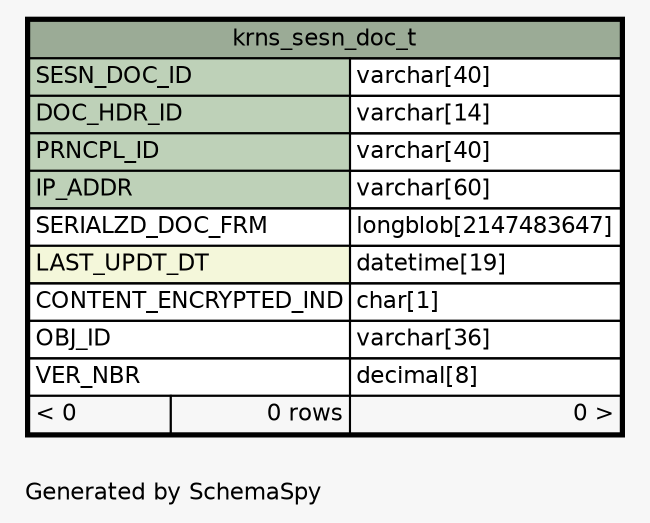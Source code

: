 // dot 2.28.0 on Mac OS X 10.7.2
// SchemaSpy rev 590
digraph "oneDegreeRelationshipsDiagram" {
  graph [
    rankdir="RL"
    bgcolor="#f7f7f7"
    label="\nGenerated by SchemaSpy"
    labeljust="l"
    nodesep="0.18"
    ranksep="0.46"
    fontname="Helvetica"
    fontsize="11"
  ];
  node [
    fontname="Helvetica"
    fontsize="11"
    shape="plaintext"
  ];
  edge [
    arrowsize="0.8"
  ];
  "krns_sesn_doc_t" [
    label=<
    <TABLE BORDER="2" CELLBORDER="1" CELLSPACING="0" BGCOLOR="#ffffff">
      <TR><TD COLSPAN="3" BGCOLOR="#9bab96" ALIGN="CENTER">krns_sesn_doc_t</TD></TR>
      <TR><TD PORT="SESN_DOC_ID" COLSPAN="2" BGCOLOR="#bed1b8" ALIGN="LEFT">SESN_DOC_ID</TD><TD PORT="SESN_DOC_ID.type" ALIGN="LEFT">varchar[40]</TD></TR>
      <TR><TD PORT="DOC_HDR_ID" COLSPAN="2" BGCOLOR="#bed1b8" ALIGN="LEFT">DOC_HDR_ID</TD><TD PORT="DOC_HDR_ID.type" ALIGN="LEFT">varchar[14]</TD></TR>
      <TR><TD PORT="PRNCPL_ID" COLSPAN="2" BGCOLOR="#bed1b8" ALIGN="LEFT">PRNCPL_ID</TD><TD PORT="PRNCPL_ID.type" ALIGN="LEFT">varchar[40]</TD></TR>
      <TR><TD PORT="IP_ADDR" COLSPAN="2" BGCOLOR="#bed1b8" ALIGN="LEFT">IP_ADDR</TD><TD PORT="IP_ADDR.type" ALIGN="LEFT">varchar[60]</TD></TR>
      <TR><TD PORT="SERIALZD_DOC_FRM" COLSPAN="2" ALIGN="LEFT">SERIALZD_DOC_FRM</TD><TD PORT="SERIALZD_DOC_FRM.type" ALIGN="LEFT">longblob[2147483647]</TD></TR>
      <TR><TD PORT="LAST_UPDT_DT" COLSPAN="2" BGCOLOR="#f4f7da" ALIGN="LEFT">LAST_UPDT_DT</TD><TD PORT="LAST_UPDT_DT.type" ALIGN="LEFT">datetime[19]</TD></TR>
      <TR><TD PORT="CONTENT_ENCRYPTED_IND" COLSPAN="2" ALIGN="LEFT">CONTENT_ENCRYPTED_IND</TD><TD PORT="CONTENT_ENCRYPTED_IND.type" ALIGN="LEFT">char[1]</TD></TR>
      <TR><TD PORT="OBJ_ID" COLSPAN="2" ALIGN="LEFT">OBJ_ID</TD><TD PORT="OBJ_ID.type" ALIGN="LEFT">varchar[36]</TD></TR>
      <TR><TD PORT="VER_NBR" COLSPAN="2" ALIGN="LEFT">VER_NBR</TD><TD PORT="VER_NBR.type" ALIGN="LEFT">decimal[8]</TD></TR>
      <TR><TD ALIGN="LEFT" BGCOLOR="#f7f7f7">&lt; 0</TD><TD ALIGN="RIGHT" BGCOLOR="#f7f7f7">0 rows</TD><TD ALIGN="RIGHT" BGCOLOR="#f7f7f7">0 &gt;</TD></TR>
    </TABLE>>
    URL="krns_sesn_doc_t.html"
    tooltip="krns_sesn_doc_t"
  ];
}
